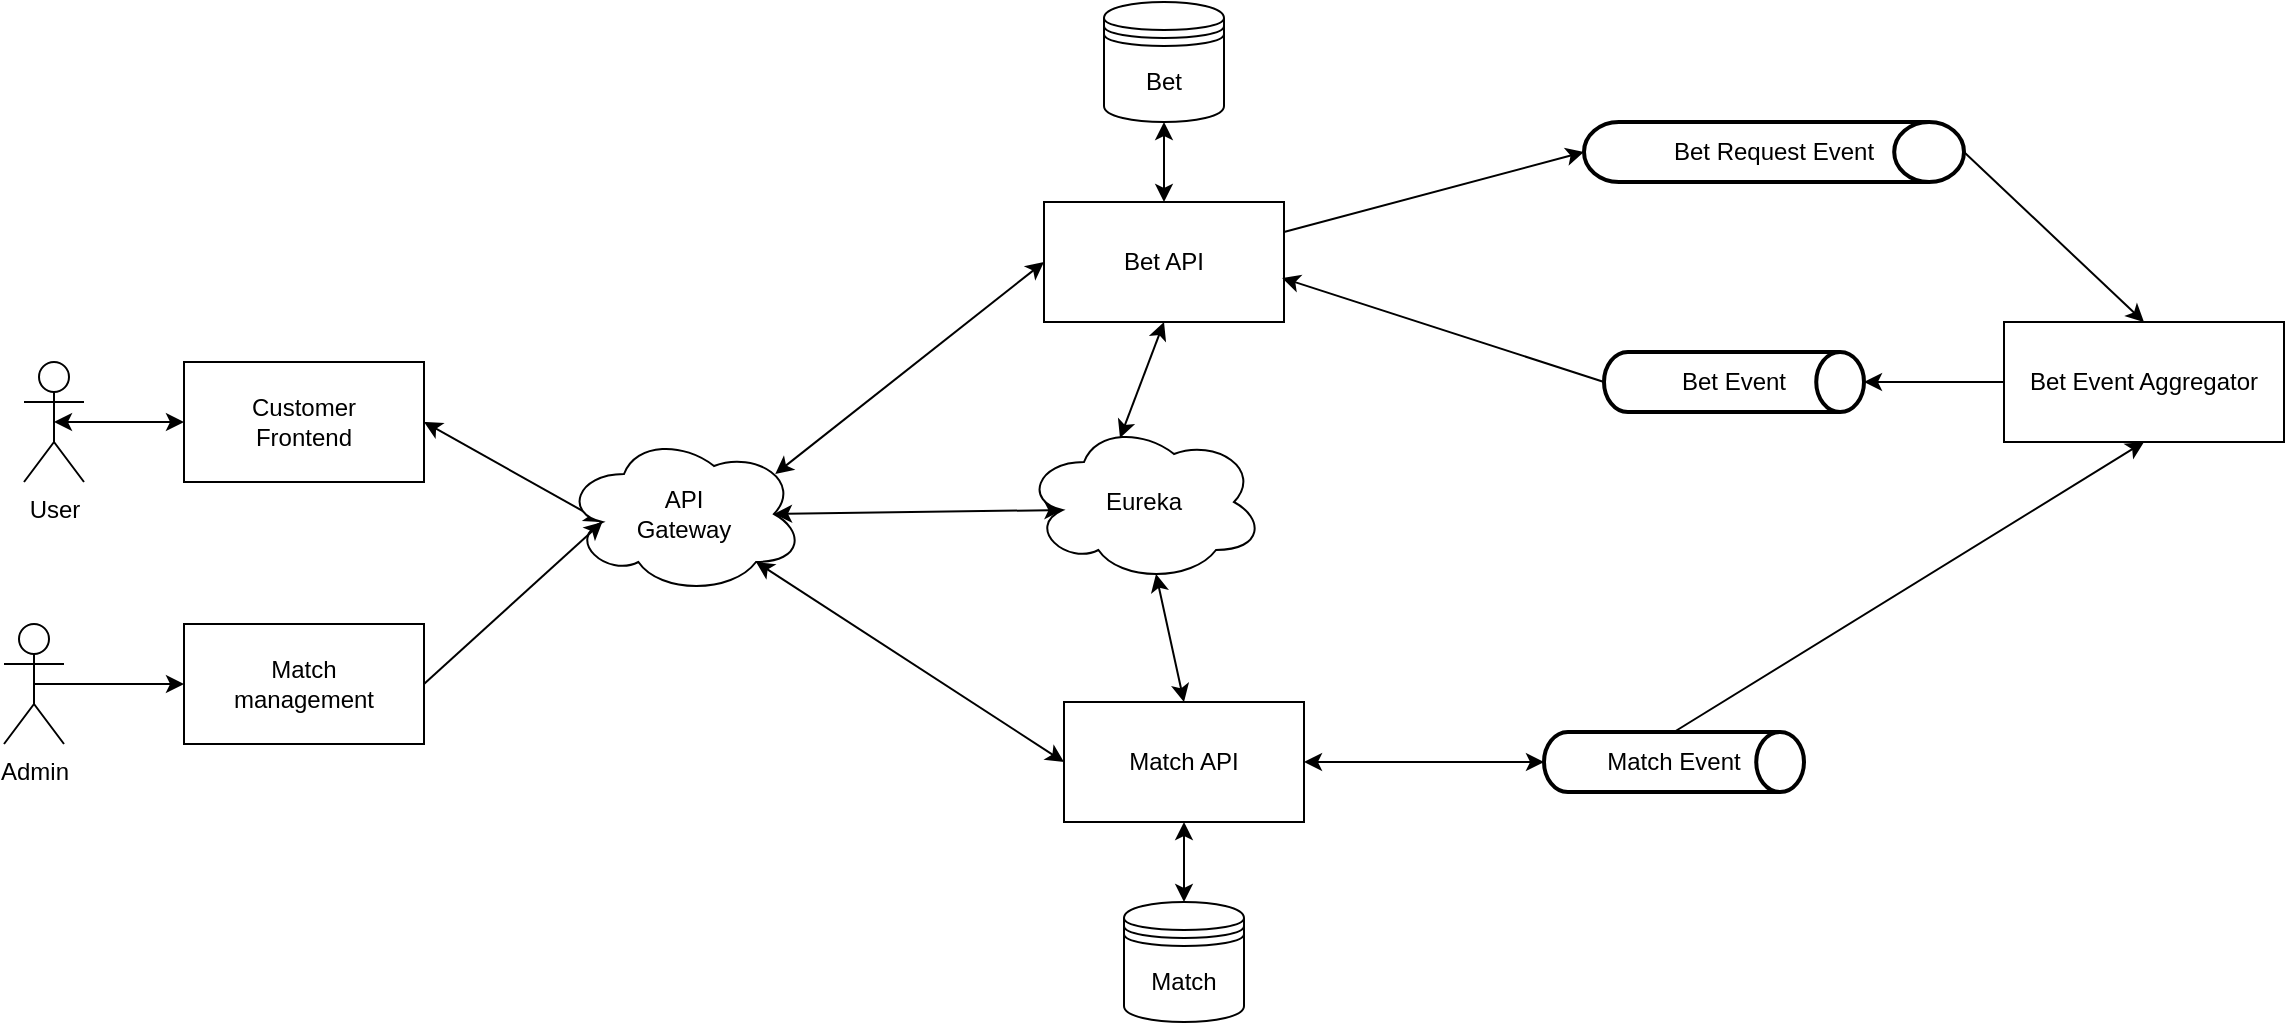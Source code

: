 <mxfile version="20.4.0" type="device"><diagram id="ZQU86rVR404KPtBM36sR" name="Strona-1"><mxGraphModel dx="2249" dy="1921" grid="1" gridSize="10" guides="1" tooltips="1" connect="1" arrows="1" fold="1" page="1" pageScale="1" pageWidth="827" pageHeight="1169" math="0" shadow="0"><root><mxCell id="0"/><mxCell id="1" parent="0"/><mxCell id="UthLqlAPBlFUm4PAqSpk-6" style="rounded=0;orthogonalLoop=1;jettySize=auto;html=1;exitX=0.8;exitY=0.8;exitDx=0;exitDy=0;entryX=0;entryY=0.5;entryDx=0;entryDy=0;startArrow=classic;startFill=1;exitPerimeter=0;" parent="1" source="UthLqlAPBlFUm4PAqSpk-22" target="UthLqlAPBlFUm4PAqSpk-4" edge="1"><mxGeometry relative="1" as="geometry"><mxPoint x="430" y="225" as="sourcePoint"/></mxGeometry></mxCell><mxCell id="UthLqlAPBlFUm4PAqSpk-7" style="rounded=0;orthogonalLoop=1;jettySize=auto;html=1;exitX=0.88;exitY=0.25;exitDx=0;exitDy=0;entryX=0;entryY=0.5;entryDx=0;entryDy=0;startArrow=classic;startFill=1;exitPerimeter=0;" parent="1" source="UthLqlAPBlFUm4PAqSpk-22" target="UthLqlAPBlFUm4PAqSpk-3" edge="1"><mxGeometry relative="1" as="geometry"><mxPoint x="430" y="175" as="sourcePoint"/></mxGeometry></mxCell><mxCell id="UthLqlAPBlFUm4PAqSpk-5" style="rounded=0;orthogonalLoop=1;jettySize=auto;html=1;exitX=1;exitY=0.5;exitDx=0;exitDy=0;startArrow=classic;startFill=1;entryX=0.16;entryY=0.55;entryDx=0;entryDy=0;entryPerimeter=0;" parent="1" source="UthLqlAPBlFUm4PAqSpk-2" target="UthLqlAPBlFUm4PAqSpk-22" edge="1"><mxGeometry relative="1" as="geometry"><mxPoint x="250" y="200" as="targetPoint"/></mxGeometry></mxCell><mxCell id="UthLqlAPBlFUm4PAqSpk-2" value="Customer&lt;br&gt;Frontend" style="rounded=0;whiteSpace=wrap;html=1;" parent="1" vertex="1"><mxGeometry x="50" y="120" width="120" height="60" as="geometry"/></mxCell><mxCell id="NdSN16_jhznQhv7mOG0X-2" style="rounded=0;orthogonalLoop=1;jettySize=auto;html=1;exitX=1;exitY=0.25;exitDx=0;exitDy=0;entryX=0;entryY=0.5;entryDx=0;entryDy=0;entryPerimeter=0;startArrow=none;startFill=0;" edge="1" parent="1" source="UthLqlAPBlFUm4PAqSpk-3" target="UthLqlAPBlFUm4PAqSpk-30"><mxGeometry relative="1" as="geometry"/></mxCell><mxCell id="UthLqlAPBlFUm4PAqSpk-3" value="Bet API" style="rounded=0;whiteSpace=wrap;html=1;" parent="1" vertex="1"><mxGeometry x="480" y="40" width="120" height="60" as="geometry"/></mxCell><mxCell id="X-VzsbPPhMvcKn2IiEUb-3" style="edgeStyle=none;rounded=0;orthogonalLoop=1;jettySize=auto;html=1;exitX=1;exitY=0.5;exitDx=0;exitDy=0;startArrow=classic;startFill=1;" parent="1" source="UthLqlAPBlFUm4PAqSpk-4" target="UthLqlAPBlFUm4PAqSpk-36" edge="1"><mxGeometry relative="1" as="geometry"/></mxCell><mxCell id="X-VzsbPPhMvcKn2IiEUb-4" style="edgeStyle=none;rounded=0;orthogonalLoop=1;jettySize=auto;html=1;exitX=0.5;exitY=1;exitDx=0;exitDy=0;startArrow=classic;startFill=1;" parent="1" source="UthLqlAPBlFUm4PAqSpk-4" target="UthLqlAPBlFUm4PAqSpk-25" edge="1"><mxGeometry relative="1" as="geometry"/></mxCell><mxCell id="UthLqlAPBlFUm4PAqSpk-4" value="Match API" style="rounded=0;whiteSpace=wrap;html=1;" parent="1" vertex="1"><mxGeometry x="490" y="290" width="120" height="60" as="geometry"/></mxCell><mxCell id="UthLqlAPBlFUm4PAqSpk-10" style="edgeStyle=orthogonalEdgeStyle;rounded=0;orthogonalLoop=1;jettySize=auto;html=1;exitX=0.5;exitY=0.5;exitDx=0;exitDy=0;exitPerimeter=0;entryX=0;entryY=0.5;entryDx=0;entryDy=0;startArrow=classic;startFill=1;" parent="1" source="UthLqlAPBlFUm4PAqSpk-8" target="UthLqlAPBlFUm4PAqSpk-2" edge="1"><mxGeometry relative="1" as="geometry"/></mxCell><mxCell id="UthLqlAPBlFUm4PAqSpk-8" value="User" style="shape=umlActor;verticalLabelPosition=bottom;verticalAlign=top;html=1;outlineConnect=0;" parent="1" vertex="1"><mxGeometry x="-30" y="120" width="30" height="60" as="geometry"/></mxCell><mxCell id="UthLqlAPBlFUm4PAqSpk-45" style="edgeStyle=none;rounded=0;orthogonalLoop=1;jettySize=auto;html=1;exitX=0.875;exitY=0.5;exitDx=0;exitDy=0;exitPerimeter=0;entryX=0.16;entryY=0.55;entryDx=0;entryDy=0;entryPerimeter=0;startArrow=classic;startFill=1;" parent="1" source="UthLqlAPBlFUm4PAqSpk-22" target="UthLqlAPBlFUm4PAqSpk-44" edge="1"><mxGeometry relative="1" as="geometry"/></mxCell><mxCell id="UthLqlAPBlFUm4PAqSpk-22" value="API&lt;br&gt;Gateway" style="ellipse;shape=cloud;whiteSpace=wrap;html=1;" parent="1" vertex="1"><mxGeometry x="240" y="156" width="120" height="80" as="geometry"/></mxCell><mxCell id="NdSN16_jhznQhv7mOG0X-1" style="edgeStyle=orthogonalEdgeStyle;rounded=0;orthogonalLoop=1;jettySize=auto;html=1;exitX=0.5;exitY=1;exitDx=0;exitDy=0;startArrow=classic;startFill=1;" edge="1" parent="1" source="UthLqlAPBlFUm4PAqSpk-23" target="UthLqlAPBlFUm4PAqSpk-3"><mxGeometry relative="1" as="geometry"/></mxCell><mxCell id="UthLqlAPBlFUm4PAqSpk-23" value="Bet" style="shape=datastore;whiteSpace=wrap;html=1;" parent="1" vertex="1"><mxGeometry x="510" y="-60" width="60" height="60" as="geometry"/></mxCell><mxCell id="UthLqlAPBlFUm4PAqSpk-25" value="Match" style="shape=datastore;whiteSpace=wrap;html=1;" parent="1" vertex="1"><mxGeometry x="520" y="390" width="60" height="60" as="geometry"/></mxCell><mxCell id="NdSN16_jhznQhv7mOG0X-3" style="rounded=0;orthogonalLoop=1;jettySize=auto;html=1;exitX=0;exitY=0.5;exitDx=0;exitDy=0;exitPerimeter=0;entryX=0.992;entryY=0.633;entryDx=0;entryDy=0;entryPerimeter=0;startArrow=none;startFill=0;" edge="1" parent="1" source="UthLqlAPBlFUm4PAqSpk-28" target="UthLqlAPBlFUm4PAqSpk-3"><mxGeometry relative="1" as="geometry"/></mxCell><mxCell id="UthLqlAPBlFUm4PAqSpk-28" value="Bet Event" style="strokeWidth=2;html=1;shape=mxgraph.flowchart.direct_data;whiteSpace=wrap;" parent="1" vertex="1"><mxGeometry x="760" y="115" width="130" height="30" as="geometry"/></mxCell><mxCell id="UthLqlAPBlFUm4PAqSpk-35" style="rounded=0;orthogonalLoop=1;jettySize=auto;html=1;exitX=1;exitY=0.5;exitDx=0;exitDy=0;exitPerimeter=0;entryX=0.5;entryY=0;entryDx=0;entryDy=0;startArrow=none;startFill=0;" parent="1" source="UthLqlAPBlFUm4PAqSpk-30" target="UthLqlAPBlFUm4PAqSpk-33" edge="1"><mxGeometry relative="1" as="geometry"/></mxCell><mxCell id="UthLqlAPBlFUm4PAqSpk-30" value="Bet Request Event" style="strokeWidth=2;html=1;shape=mxgraph.flowchart.direct_data;whiteSpace=wrap;" parent="1" vertex="1"><mxGeometry x="750" width="190" height="30" as="geometry"/></mxCell><mxCell id="UthLqlAPBlFUm4PAqSpk-34" style="edgeStyle=orthogonalEdgeStyle;rounded=0;orthogonalLoop=1;jettySize=auto;html=1;exitX=0;exitY=0.5;exitDx=0;exitDy=0;entryX=1;entryY=0.5;entryDx=0;entryDy=0;entryPerimeter=0;startArrow=none;startFill=0;" parent="1" source="UthLqlAPBlFUm4PAqSpk-33" target="UthLqlAPBlFUm4PAqSpk-28" edge="1"><mxGeometry relative="1" as="geometry"/></mxCell><mxCell id="UthLqlAPBlFUm4PAqSpk-33" value="Bet Event Aggregator" style="rounded=0;whiteSpace=wrap;html=1;" parent="1" vertex="1"><mxGeometry x="960" y="100" width="140" height="60" as="geometry"/></mxCell><mxCell id="UthLqlAPBlFUm4PAqSpk-38" style="rounded=0;orthogonalLoop=1;jettySize=auto;html=1;exitX=0.5;exitY=0;exitDx=0;exitDy=0;exitPerimeter=0;entryX=0.5;entryY=1;entryDx=0;entryDy=0;startArrow=none;startFill=0;" parent="1" source="UthLqlAPBlFUm4PAqSpk-36" target="UthLqlAPBlFUm4PAqSpk-33" edge="1"><mxGeometry relative="1" as="geometry"/></mxCell><mxCell id="UthLqlAPBlFUm4PAqSpk-36" value="Match Event" style="strokeWidth=2;html=1;shape=mxgraph.flowchart.direct_data;whiteSpace=wrap;" parent="1" vertex="1"><mxGeometry x="730" y="305" width="130" height="30" as="geometry"/></mxCell><mxCell id="X-VzsbPPhMvcKn2IiEUb-2" style="rounded=0;orthogonalLoop=1;jettySize=auto;html=1;exitX=1;exitY=0.5;exitDx=0;exitDy=0;entryX=0.16;entryY=0.55;entryDx=0;entryDy=0;entryPerimeter=0;" parent="1" source="UthLqlAPBlFUm4PAqSpk-39" target="UthLqlAPBlFUm4PAqSpk-22" edge="1"><mxGeometry relative="1" as="geometry"/></mxCell><mxCell id="UthLqlAPBlFUm4PAqSpk-39" value="Match &lt;br&gt;management" style="rounded=0;whiteSpace=wrap;html=1;" parent="1" vertex="1"><mxGeometry x="50" y="251" width="120" height="60" as="geometry"/></mxCell><mxCell id="X-VzsbPPhMvcKn2IiEUb-1" style="edgeStyle=orthogonalEdgeStyle;rounded=0;orthogonalLoop=1;jettySize=auto;html=1;exitX=0.5;exitY=0.5;exitDx=0;exitDy=0;exitPerimeter=0;" parent="1" source="UthLqlAPBlFUm4PAqSpk-42" target="UthLqlAPBlFUm4PAqSpk-39" edge="1"><mxGeometry relative="1" as="geometry"/></mxCell><mxCell id="UthLqlAPBlFUm4PAqSpk-42" value="Admin" style="shape=umlActor;verticalLabelPosition=bottom;verticalAlign=top;html=1;outlineConnect=0;" parent="1" vertex="1"><mxGeometry x="-40" y="251" width="30" height="60" as="geometry"/></mxCell><mxCell id="UthLqlAPBlFUm4PAqSpk-46" style="edgeStyle=none;rounded=0;orthogonalLoop=1;jettySize=auto;html=1;exitX=0.4;exitY=0.1;exitDx=0;exitDy=0;exitPerimeter=0;entryX=0.5;entryY=1;entryDx=0;entryDy=0;startArrow=classic;startFill=1;" parent="1" source="UthLqlAPBlFUm4PAqSpk-44" target="UthLqlAPBlFUm4PAqSpk-3" edge="1"><mxGeometry relative="1" as="geometry"/></mxCell><mxCell id="UthLqlAPBlFUm4PAqSpk-47" style="edgeStyle=none;rounded=0;orthogonalLoop=1;jettySize=auto;html=1;exitX=0.55;exitY=0.95;exitDx=0;exitDy=0;exitPerimeter=0;entryX=0.5;entryY=0;entryDx=0;entryDy=0;startArrow=classic;startFill=1;" parent="1" source="UthLqlAPBlFUm4PAqSpk-44" target="UthLqlAPBlFUm4PAqSpk-4" edge="1"><mxGeometry relative="1" as="geometry"/></mxCell><mxCell id="UthLqlAPBlFUm4PAqSpk-44" value="Eureka" style="ellipse;shape=cloud;whiteSpace=wrap;html=1;" parent="1" vertex="1"><mxGeometry x="470" y="150" width="120" height="80" as="geometry"/></mxCell></root></mxGraphModel></diagram></mxfile>